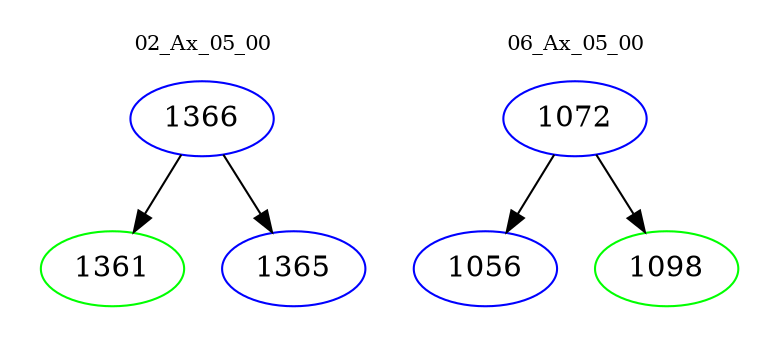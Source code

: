 digraph{
subgraph cluster_0 {
color = white
label = "02_Ax_05_00";
fontsize=10;
T0_1366 [label="1366", color="blue"]
T0_1366 -> T0_1361 [color="black"]
T0_1361 [label="1361", color="green"]
T0_1366 -> T0_1365 [color="black"]
T0_1365 [label="1365", color="blue"]
}
subgraph cluster_1 {
color = white
label = "06_Ax_05_00";
fontsize=10;
T1_1072 [label="1072", color="blue"]
T1_1072 -> T1_1056 [color="black"]
T1_1056 [label="1056", color="blue"]
T1_1072 -> T1_1098 [color="black"]
T1_1098 [label="1098", color="green"]
}
}
